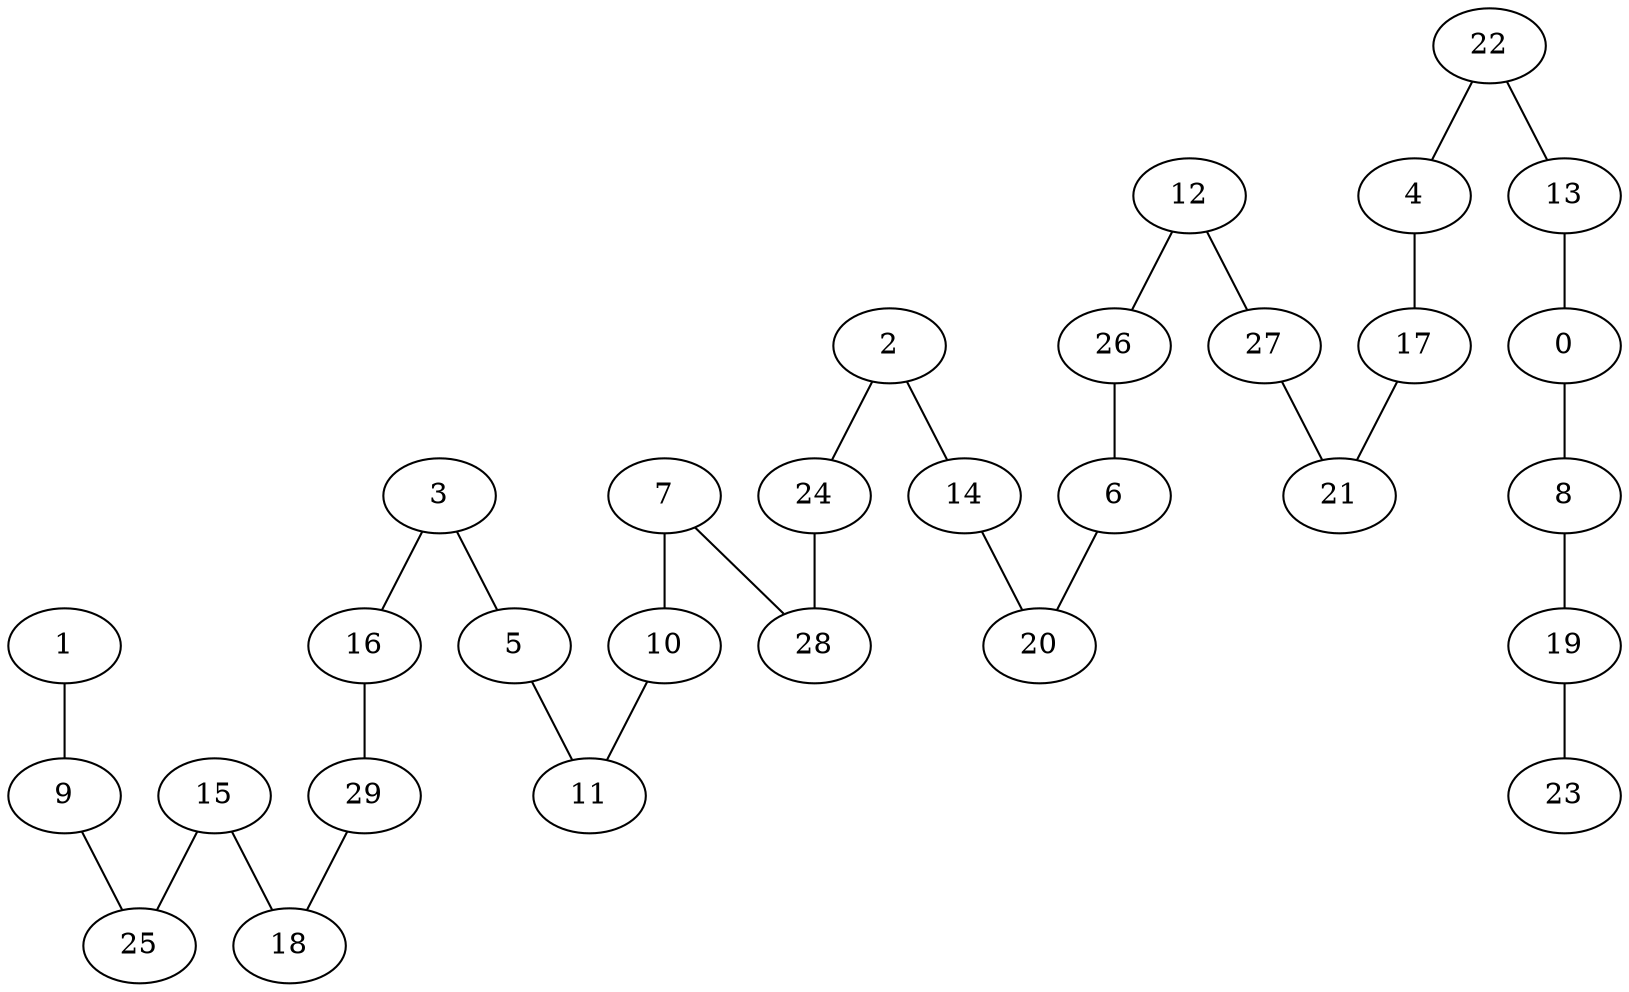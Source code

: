 strict graph G {
1;
9;
25;
15;
18;
29;
16;
3;
5;
11;
10;
7;
28;
24;
2;
14;
20;
6;
26;
12;
27;
21;
17;
4;
22;
13;
0;
8;
19;
23;
16 -- 29;
5 -- 11;
1 -- 9;
9 -- 25;
3 -- 5;
3 -- 16;
15 -- 25;
7 -- 10;
15 -- 18;
29 -- 18;
10 -- 11;
2 -- 14;
26 -- 6;
12 -- 26;
27 -- 21;
6 -- 20;
7 -- 28;
2 -- 24;
14 -- 20;
22 -- 4;
13 -- 0;
22 -- 13;
12 -- 27;
8 -- 19;
4 -- 17;
19 -- 23;
17 -- 21;
0 -- 8;
24 -- 28;
}
